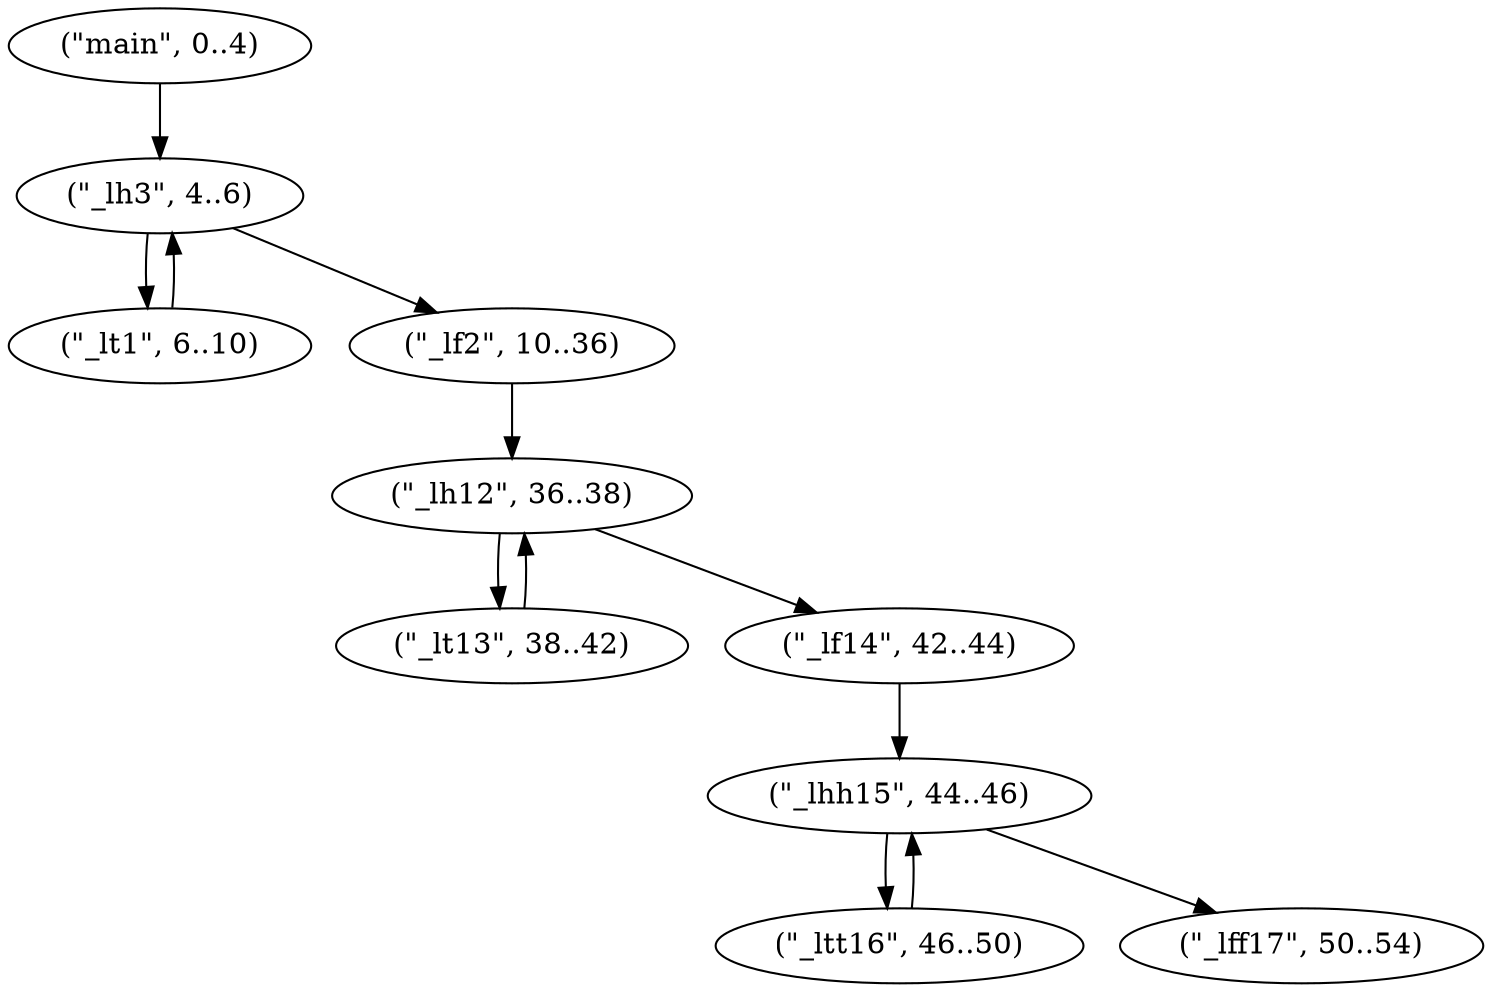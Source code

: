 digraph {
    0 [ label = "(\"main\", 0..4)" ]
    1 [ label = "(\"_lh3\", 4..6)" ]
    2 [ label = "(\"_lt1\", 6..10)" ]
    3 [ label = "(\"_lf2\", 10..36)" ]
    4 [ label = "(\"_lh12\", 36..38)" ]
    5 [ label = "(\"_lt13\", 38..42)" ]
    6 [ label = "(\"_lf14\", 42..44)" ]
    7 [ label = "(\"_lhh15\", 44..46)" ]
    8 [ label = "(\"_ltt16\", 46..50)" ]
    9 [ label = "(\"_lff17\", 50..54)" ]
    0 -> 1 [ ]
    1 -> 2 [ ]
    1 -> 3 [ ]
    2 -> 1 [ ]
    3 -> 4 [ ]
    4 -> 5 [ ]
    4 -> 6 [ ]
    5 -> 4 [ ]
    6 -> 7 [ ]
    7 -> 8 [ ]
    7 -> 9 [ ]
    8 -> 7 [ ]
}
